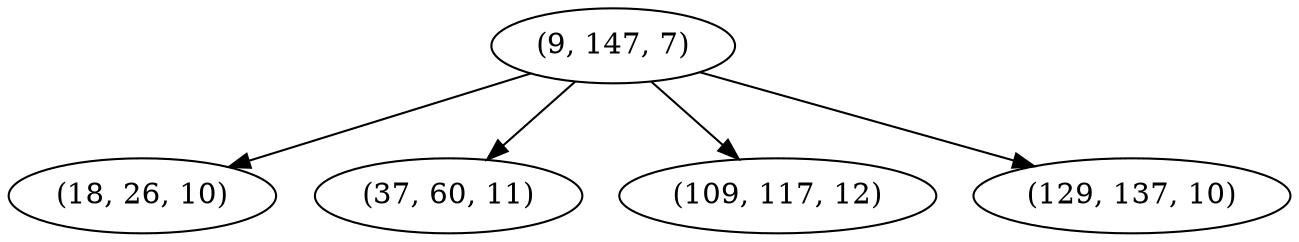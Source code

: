 digraph tree {
    "(9, 147, 7)";
    "(18, 26, 10)";
    "(37, 60, 11)";
    "(109, 117, 12)";
    "(129, 137, 10)";
    "(9, 147, 7)" -> "(18, 26, 10)";
    "(9, 147, 7)" -> "(37, 60, 11)";
    "(9, 147, 7)" -> "(109, 117, 12)";
    "(9, 147, 7)" -> "(129, 137, 10)";
}
